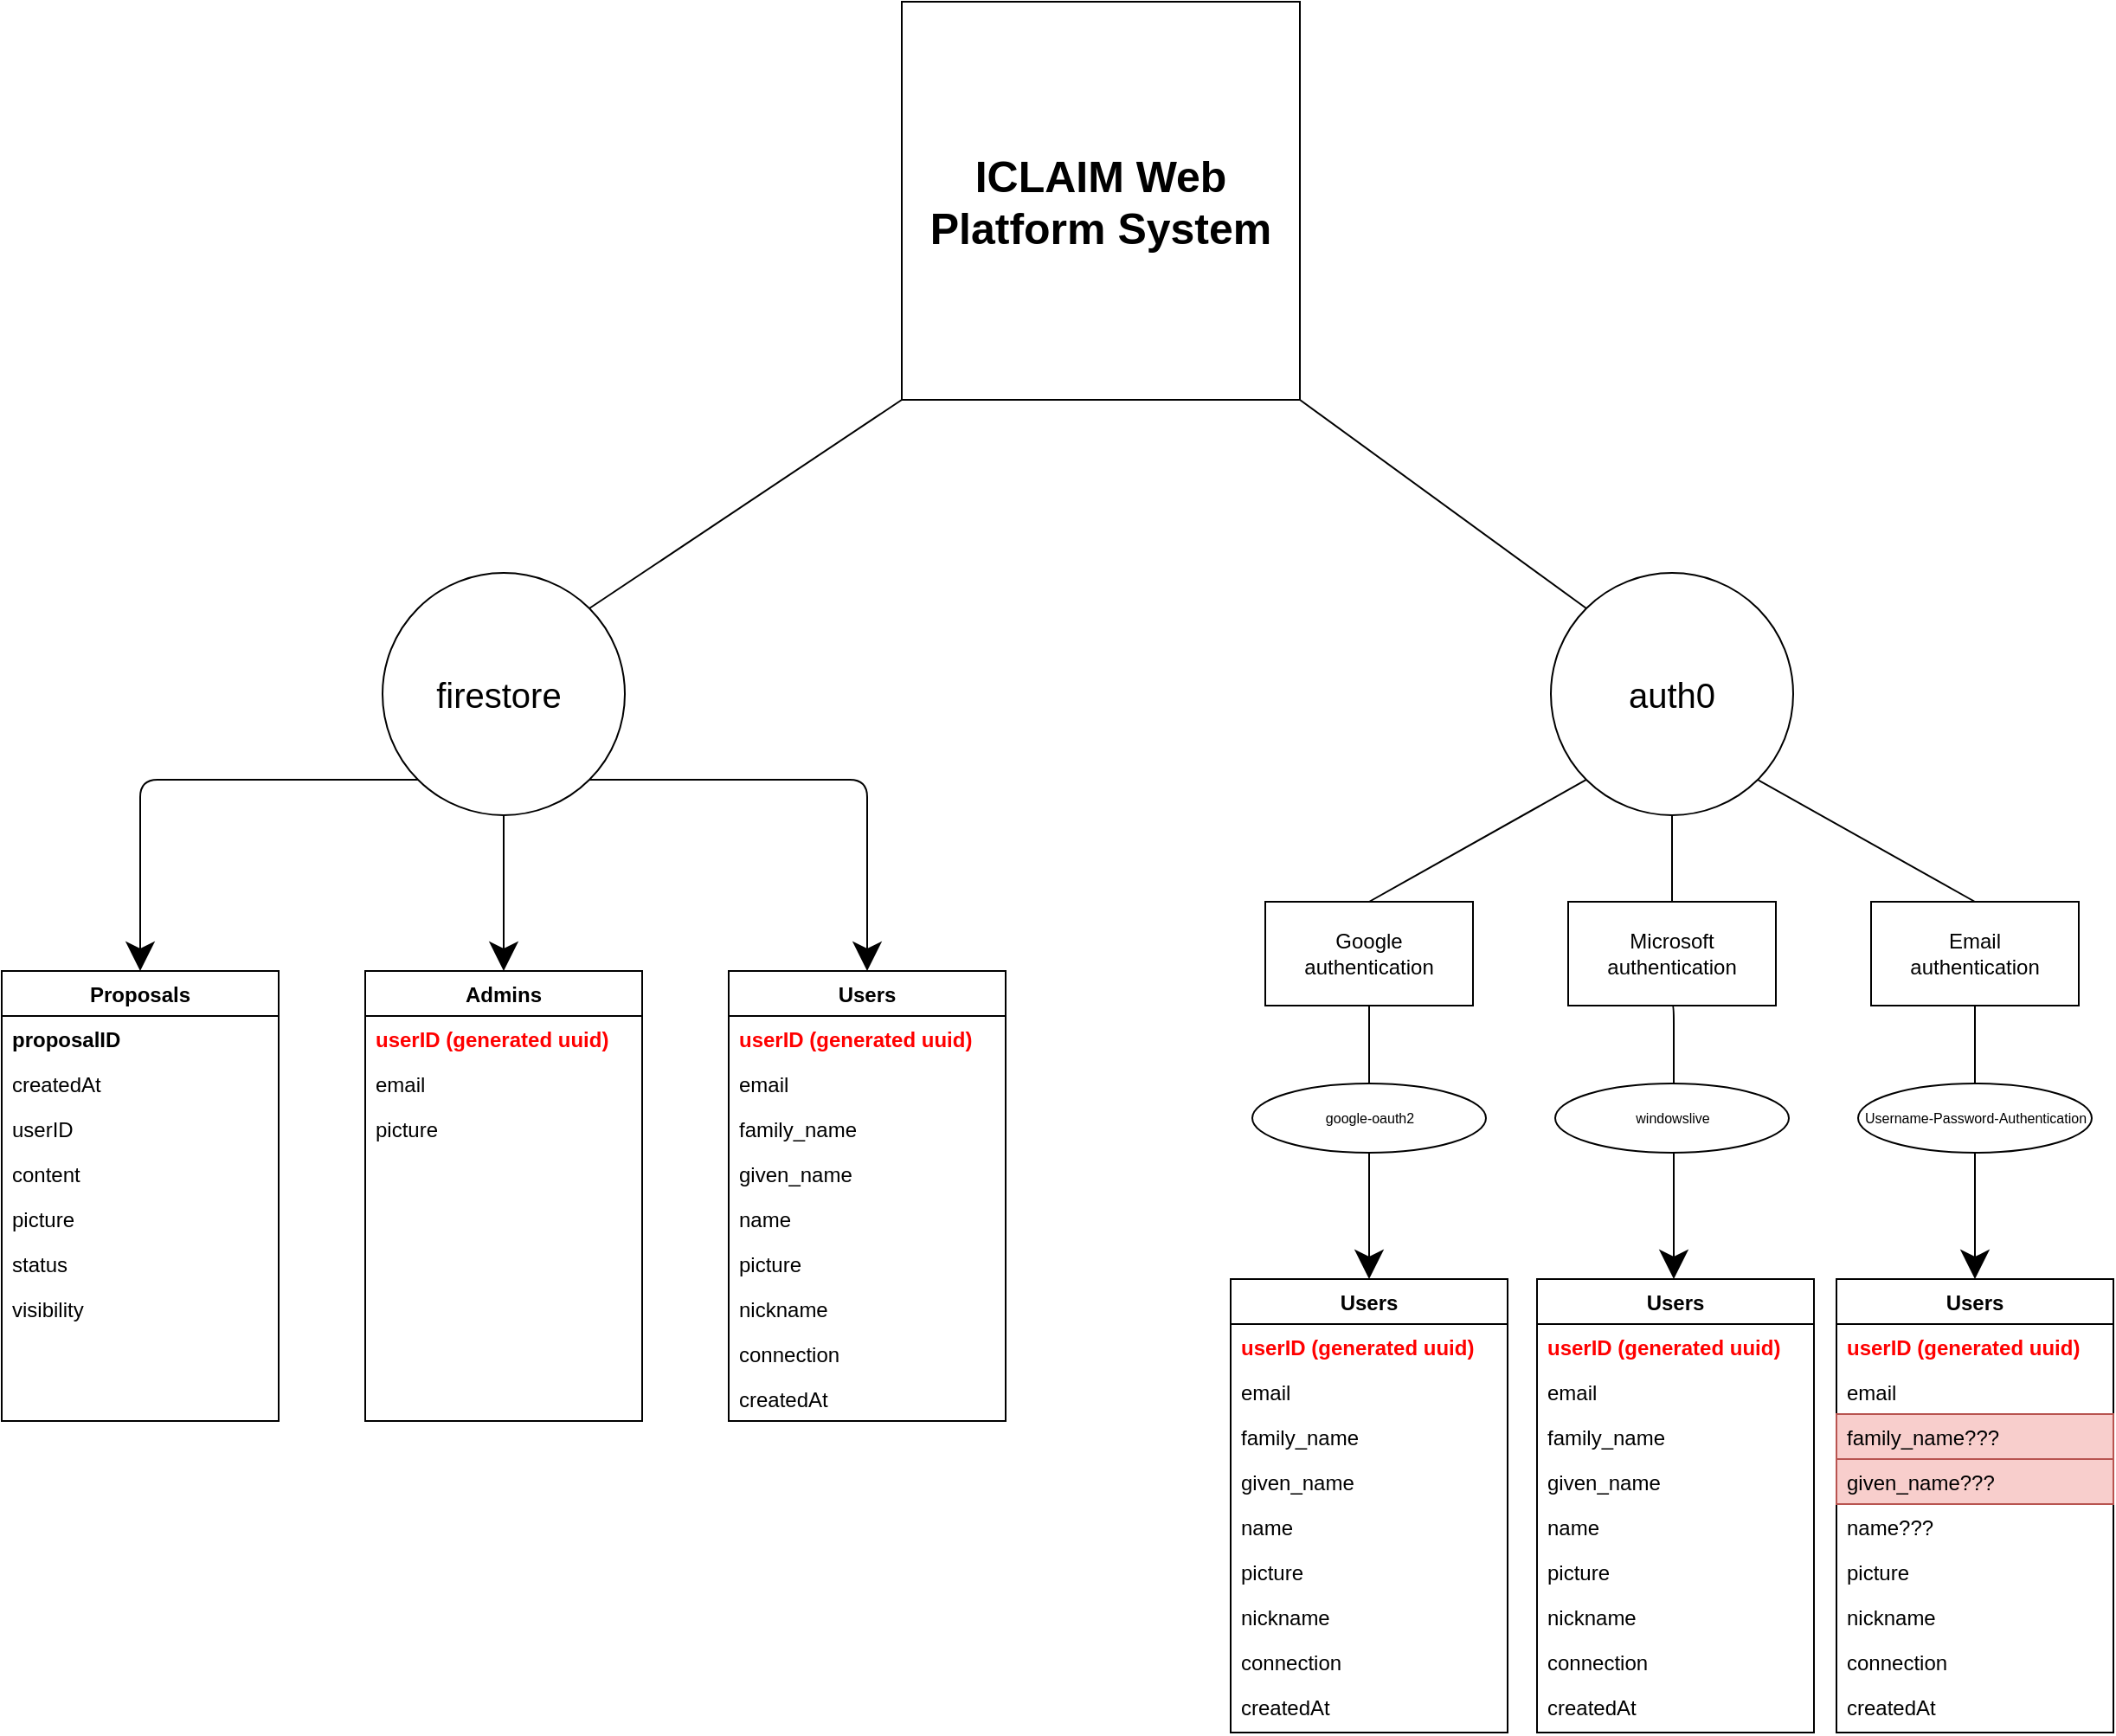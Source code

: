<mxfile version="15.4.1" type="github">
  <diagram id="C5RBs43oDa-KdzZeNtuy" name="Page-1">
    <mxGraphModel dx="1807" dy="1753" grid="1" gridSize="10" guides="1" tooltips="1" connect="1" arrows="1" fold="1" page="1" pageScale="1" pageWidth="827" pageHeight="1169" math="0" shadow="0">
      <root>
        <mxCell id="WIyWlLk6GJQsqaUBKTNV-0" />
        <mxCell id="WIyWlLk6GJQsqaUBKTNV-1" parent="WIyWlLk6GJQsqaUBKTNV-0" />
        <mxCell id="mBqJHZcOA5LG5bO_AFRF-16" style="edgeStyle=none;orthogonalLoop=1;jettySize=auto;html=1;exitX=0.5;exitY=1;exitDx=0;exitDy=0;entryX=0.5;entryY=0;entryDx=0;entryDy=0;fontSize=12;endArrow=none;startSize=14;endSize=14;sourcePerimeterSpacing=8;targetPerimeterSpacing=8;" parent="WIyWlLk6GJQsqaUBKTNV-1" source="mBqJHZcOA5LG5bO_AFRF-1" target="mBqJHZcOA5LG5bO_AFRF-15" edge="1">
          <mxGeometry relative="1" as="geometry" />
        </mxCell>
        <mxCell id="mBqJHZcOA5LG5bO_AFRF-1" value="auth0" style="ellipse;whiteSpace=wrap;html=1;aspect=fixed;hachureGap=4;pointerEvents=0;fontSize=20;" parent="WIyWlLk6GJQsqaUBKTNV-1" vertex="1">
          <mxGeometry x="695" y="250" width="140" height="140" as="geometry" />
        </mxCell>
        <mxCell id="mBqJHZcOA5LG5bO_AFRF-2" value="Users" style="swimlane;fontStyle=1;align=center;verticalAlign=top;childLayout=stackLayout;horizontal=1;startSize=26;horizontalStack=0;resizeParent=1;resizeLast=0;collapsible=1;marginBottom=0;rounded=0;shadow=0;strokeWidth=1;" parent="WIyWlLk6GJQsqaUBKTNV-1" vertex="1">
          <mxGeometry x="510" y="658" width="160" height="262" as="geometry">
            <mxRectangle x="230" y="140" width="160" height="26" as="alternateBounds" />
          </mxGeometry>
        </mxCell>
        <mxCell id="mBqJHZcOA5LG5bO_AFRF-104" value="userID (generated uuid)" style="text;align=left;verticalAlign=top;spacingLeft=4;spacingRight=4;overflow=hidden;rotatable=0;points=[[0,0.5],[1,0.5]];portConstraint=eastwest;rounded=0;shadow=0;html=0;fontStyle=1;fontColor=#FF0000;" parent="mBqJHZcOA5LG5bO_AFRF-2" vertex="1">
          <mxGeometry y="26" width="160" height="26" as="geometry" />
        </mxCell>
        <mxCell id="mBqJHZcOA5LG5bO_AFRF-3" value="email" style="text;align=left;verticalAlign=top;spacingLeft=4;spacingRight=4;overflow=hidden;rotatable=0;points=[[0,0.5],[1,0.5]];portConstraint=eastwest;" parent="mBqJHZcOA5LG5bO_AFRF-2" vertex="1">
          <mxGeometry y="52" width="160" height="26" as="geometry" />
        </mxCell>
        <mxCell id="mBqJHZcOA5LG5bO_AFRF-29" value="family_name" style="text;align=left;verticalAlign=top;spacingLeft=4;spacingRight=4;overflow=hidden;rotatable=0;points=[[0,0.5],[1,0.5]];portConstraint=eastwest;rounded=0;shadow=0;html=0;" parent="mBqJHZcOA5LG5bO_AFRF-2" vertex="1">
          <mxGeometry y="78" width="160" height="26" as="geometry" />
        </mxCell>
        <mxCell id="mBqJHZcOA5LG5bO_AFRF-4" value="given_name" style="text;align=left;verticalAlign=top;spacingLeft=4;spacingRight=4;overflow=hidden;rotatable=0;points=[[0,0.5],[1,0.5]];portConstraint=eastwest;rounded=0;shadow=0;html=0;" parent="mBqJHZcOA5LG5bO_AFRF-2" vertex="1">
          <mxGeometry y="104" width="160" height="26" as="geometry" />
        </mxCell>
        <mxCell id="mBqJHZcOA5LG5bO_AFRF-5" value="name" style="text;align=left;verticalAlign=top;spacingLeft=4;spacingRight=4;overflow=hidden;rotatable=0;points=[[0,0.5],[1,0.5]];portConstraint=eastwest;rounded=0;shadow=0;html=0;" parent="mBqJHZcOA5LG5bO_AFRF-2" vertex="1">
          <mxGeometry y="130" width="160" height="26" as="geometry" />
        </mxCell>
        <mxCell id="mBqJHZcOA5LG5bO_AFRF-36" value="picture" style="text;align=left;verticalAlign=top;spacingLeft=4;spacingRight=4;overflow=hidden;rotatable=0;points=[[0,0.5],[1,0.5]];portConstraint=eastwest;rounded=0;shadow=0;html=0;" parent="mBqJHZcOA5LG5bO_AFRF-2" vertex="1">
          <mxGeometry y="156" width="160" height="26" as="geometry" />
        </mxCell>
        <mxCell id="mBqJHZcOA5LG5bO_AFRF-38" value="nickname" style="text;align=left;verticalAlign=top;spacingLeft=4;spacingRight=4;overflow=hidden;rotatable=0;points=[[0,0.5],[1,0.5]];portConstraint=eastwest;rounded=0;shadow=0;html=0;" parent="mBqJHZcOA5LG5bO_AFRF-2" vertex="1">
          <mxGeometry y="182" width="160" height="26" as="geometry" />
        </mxCell>
        <mxCell id="mBqJHZcOA5LG5bO_AFRF-47" value="connection" style="text;align=left;verticalAlign=top;spacingLeft=4;spacingRight=4;overflow=hidden;rotatable=0;points=[[0,0.5],[1,0.5]];portConstraint=eastwest;rounded=0;shadow=0;html=0;" parent="mBqJHZcOA5LG5bO_AFRF-2" vertex="1">
          <mxGeometry y="208" width="160" height="26" as="geometry" />
        </mxCell>
        <mxCell id="mBqJHZcOA5LG5bO_AFRF-77" value="createdAt" style="text;align=left;verticalAlign=top;spacingLeft=4;spacingRight=4;overflow=hidden;rotatable=0;points=[[0,0.5],[1,0.5]];portConstraint=eastwest;rounded=0;shadow=0;html=0;" parent="mBqJHZcOA5LG5bO_AFRF-2" vertex="1">
          <mxGeometry y="234" width="160" height="26" as="geometry" />
        </mxCell>
        <mxCell id="mBqJHZcOA5LG5bO_AFRF-13" value="" style="group" parent="WIyWlLk6GJQsqaUBKTNV-1" vertex="1" connectable="0">
          <mxGeometry x="530" y="440" width="120" height="60" as="geometry" />
        </mxCell>
        <mxCell id="mBqJHZcOA5LG5bO_AFRF-10" value="" style="rounded=0;whiteSpace=wrap;html=1;hachureGap=4;pointerEvents=0;fontSize=20;" parent="mBqJHZcOA5LG5bO_AFRF-13" vertex="1">
          <mxGeometry width="120" height="60" as="geometry" />
        </mxCell>
        <mxCell id="mBqJHZcOA5LG5bO_AFRF-12" value="Google authentication" style="text;html=1;strokeColor=none;fillColor=none;align=center;verticalAlign=middle;whiteSpace=wrap;rounded=0;hachureGap=4;pointerEvents=0;fontSize=12;" parent="mBqJHZcOA5LG5bO_AFRF-13" vertex="1">
          <mxGeometry x="40" y="20" width="40" height="20" as="geometry" />
        </mxCell>
        <mxCell id="mBqJHZcOA5LG5bO_AFRF-14" value="" style="endArrow=none;html=1;fontSize=12;startSize=14;endSize=14;sourcePerimeterSpacing=8;targetPerimeterSpacing=8;entryX=0;entryY=1;entryDx=0;entryDy=0;exitX=0.5;exitY=0;exitDx=0;exitDy=0;" parent="WIyWlLk6GJQsqaUBKTNV-1" source="mBqJHZcOA5LG5bO_AFRF-10" target="mBqJHZcOA5LG5bO_AFRF-1" edge="1">
          <mxGeometry width="50" height="50" relative="1" as="geometry">
            <mxPoint x="680" y="380" as="sourcePoint" />
            <mxPoint x="730" y="330" as="targetPoint" />
          </mxGeometry>
        </mxCell>
        <mxCell id="mBqJHZcOA5LG5bO_AFRF-18" value="" style="group" parent="WIyWlLk6GJQsqaUBKTNV-1" vertex="1" connectable="0">
          <mxGeometry x="705" y="440" width="120" height="60" as="geometry" />
        </mxCell>
        <mxCell id="mBqJHZcOA5LG5bO_AFRF-15" value="" style="rounded=0;whiteSpace=wrap;html=1;hachureGap=4;pointerEvents=0;fontSize=20;" parent="mBqJHZcOA5LG5bO_AFRF-18" vertex="1">
          <mxGeometry width="120" height="60" as="geometry" />
        </mxCell>
        <mxCell id="mBqJHZcOA5LG5bO_AFRF-17" value="Microsoft authentication" style="text;html=1;strokeColor=none;fillColor=none;align=center;verticalAlign=middle;whiteSpace=wrap;rounded=0;hachureGap=4;pointerEvents=0;fontSize=12;" parent="mBqJHZcOA5LG5bO_AFRF-18" vertex="1">
          <mxGeometry x="40" y="20" width="40" height="20" as="geometry" />
        </mxCell>
        <mxCell id="mBqJHZcOA5LG5bO_AFRF-19" value="" style="group" parent="WIyWlLk6GJQsqaUBKTNV-1" vertex="1" connectable="0">
          <mxGeometry x="880" y="440" width="120" height="60" as="geometry" />
        </mxCell>
        <mxCell id="mBqJHZcOA5LG5bO_AFRF-20" value="" style="rounded=0;whiteSpace=wrap;html=1;hachureGap=4;pointerEvents=0;fontSize=20;" parent="mBqJHZcOA5LG5bO_AFRF-19" vertex="1">
          <mxGeometry width="120" height="60" as="geometry" />
        </mxCell>
        <mxCell id="mBqJHZcOA5LG5bO_AFRF-21" value="Email authentication" style="text;html=1;strokeColor=none;fillColor=none;align=center;verticalAlign=middle;whiteSpace=wrap;rounded=0;hachureGap=4;pointerEvents=0;fontSize=12;" parent="mBqJHZcOA5LG5bO_AFRF-19" vertex="1">
          <mxGeometry x="40" y="20" width="40" height="20" as="geometry" />
        </mxCell>
        <mxCell id="mBqJHZcOA5LG5bO_AFRF-22" style="edgeStyle=none;orthogonalLoop=1;jettySize=auto;html=1;exitX=0.5;exitY=0;exitDx=0;exitDy=0;entryX=1;entryY=1;entryDx=0;entryDy=0;fontSize=12;endArrow=none;startSize=14;endSize=14;sourcePerimeterSpacing=8;targetPerimeterSpacing=8;" parent="WIyWlLk6GJQsqaUBKTNV-1" source="mBqJHZcOA5LG5bO_AFRF-20" target="mBqJHZcOA5LG5bO_AFRF-1" edge="1">
          <mxGeometry relative="1" as="geometry" />
        </mxCell>
        <mxCell id="mBqJHZcOA5LG5bO_AFRF-24" style="edgeStyle=none;orthogonalLoop=1;jettySize=auto;html=1;exitX=1;exitY=1;exitDx=0;exitDy=0;entryX=0;entryY=0;entryDx=0;entryDy=0;fontSize=12;endArrow=none;startSize=14;endSize=14;sourcePerimeterSpacing=8;targetPerimeterSpacing=8;" parent="WIyWlLk6GJQsqaUBKTNV-1" source="mBqJHZcOA5LG5bO_AFRF-23" target="mBqJHZcOA5LG5bO_AFRF-1" edge="1">
          <mxGeometry relative="1" as="geometry" />
        </mxCell>
        <mxCell id="mBqJHZcOA5LG5bO_AFRF-26" style="edgeStyle=none;orthogonalLoop=1;jettySize=auto;html=1;exitX=0;exitY=1;exitDx=0;exitDy=0;entryX=1;entryY=0;entryDx=0;entryDy=0;fontSize=12;endArrow=none;startSize=14;endSize=14;sourcePerimeterSpacing=8;targetPerimeterSpacing=8;" parent="WIyWlLk6GJQsqaUBKTNV-1" source="mBqJHZcOA5LG5bO_AFRF-23" target="mBqJHZcOA5LG5bO_AFRF-25" edge="1">
          <mxGeometry relative="1" as="geometry" />
        </mxCell>
        <mxCell id="mBqJHZcOA5LG5bO_AFRF-23" value="&lt;font style=&quot;font-size: 25px&quot;&gt;&lt;b&gt;ICLAIM Web Platform System&lt;/b&gt;&lt;/font&gt;" style="whiteSpace=wrap;html=1;aspect=fixed;hachureGap=4;pointerEvents=0;fontSize=12;" parent="WIyWlLk6GJQsqaUBKTNV-1" vertex="1">
          <mxGeometry x="320" y="-80" width="230" height="230" as="geometry" />
        </mxCell>
        <mxCell id="mBqJHZcOA5LG5bO_AFRF-93" style="edgeStyle=segmentEdgeStyle;orthogonalLoop=1;jettySize=auto;html=1;exitX=1;exitY=1;exitDx=0;exitDy=0;entryX=0.5;entryY=0;entryDx=0;entryDy=0;fontSize=8;startSize=14;endSize=14;sourcePerimeterSpacing=8;targetPerimeterSpacing=8;" parent="WIyWlLk6GJQsqaUBKTNV-1" source="mBqJHZcOA5LG5bO_AFRF-25" target="mBqJHZcOA5LG5bO_AFRF-84" edge="1">
          <mxGeometry relative="1" as="geometry" />
        </mxCell>
        <mxCell id="mBqJHZcOA5LG5bO_AFRF-108" style="edgeStyle=segmentEdgeStyle;orthogonalLoop=1;jettySize=auto;html=1;exitX=0.5;exitY=1;exitDx=0;exitDy=0;entryX=0.5;entryY=0;entryDx=0;entryDy=0;fontSize=8;startSize=14;endSize=14;sourcePerimeterSpacing=8;targetPerimeterSpacing=8;" parent="WIyWlLk6GJQsqaUBKTNV-1" source="mBqJHZcOA5LG5bO_AFRF-25" target="mBqJHZcOA5LG5bO_AFRF-94" edge="1">
          <mxGeometry relative="1" as="geometry" />
        </mxCell>
        <mxCell id="mBqJHZcOA5LG5bO_AFRF-119" style="edgeStyle=segmentEdgeStyle;orthogonalLoop=1;jettySize=auto;html=1;exitX=0;exitY=1;exitDx=0;exitDy=0;entryX=0.5;entryY=0;entryDx=0;entryDy=0;fontSize=8;startSize=14;endSize=14;sourcePerimeterSpacing=8;targetPerimeterSpacing=8;" parent="WIyWlLk6GJQsqaUBKTNV-1" source="mBqJHZcOA5LG5bO_AFRF-25" target="mBqJHZcOA5LG5bO_AFRF-109" edge="1">
          <mxGeometry relative="1" as="geometry" />
        </mxCell>
        <mxCell id="mBqJHZcOA5LG5bO_AFRF-25" value="firestore&amp;nbsp;" style="ellipse;whiteSpace=wrap;html=1;aspect=fixed;hachureGap=4;pointerEvents=0;fontSize=20;" parent="WIyWlLk6GJQsqaUBKTNV-1" vertex="1">
          <mxGeometry x="20" y="250" width="140" height="140" as="geometry" />
        </mxCell>
        <mxCell id="mBqJHZcOA5LG5bO_AFRF-37" style="edgeStyle=segmentEdgeStyle;orthogonalLoop=1;jettySize=auto;html=1;exitX=0.5;exitY=1;exitDx=0;exitDy=0;entryX=0.5;entryY=0;entryDx=0;entryDy=0;fontSize=12;startSize=14;endSize=14;targetPerimeterSpacing=8;startArrow=none;" parent="WIyWlLk6GJQsqaUBKTNV-1" target="mBqJHZcOA5LG5bO_AFRF-2" edge="1">
          <mxGeometry relative="1" as="geometry">
            <mxPoint x="590" y="585" as="sourcePoint" />
          </mxGeometry>
        </mxCell>
        <mxCell id="mBqJHZcOA5LG5bO_AFRF-46" style="edgeStyle=segmentEdgeStyle;orthogonalLoop=1;jettySize=auto;html=1;exitX=0.5;exitY=1;exitDx=0;exitDy=0;entryX=0.5;entryY=0;entryDx=0;entryDy=0;fontSize=12;startSize=14;endSize=14;sourcePerimeterSpacing=8;targetPerimeterSpacing=8;" parent="WIyWlLk6GJQsqaUBKTNV-1" source="mBqJHZcOA5LG5bO_AFRF-15" edge="1">
          <mxGeometry relative="1" as="geometry">
            <mxPoint x="766" y="658" as="targetPoint" />
          </mxGeometry>
        </mxCell>
        <mxCell id="mBqJHZcOA5LG5bO_AFRF-55" style="edgeStyle=segmentEdgeStyle;orthogonalLoop=1;jettySize=auto;html=1;exitX=0.5;exitY=1;exitDx=0;exitDy=0;fontSize=12;startSize=14;endSize=14;sourcePerimeterSpacing=8;targetPerimeterSpacing=8;entryX=0.5;entryY=0;entryDx=0;entryDy=0;" parent="WIyWlLk6GJQsqaUBKTNV-1" source="mBqJHZcOA5LG5bO_AFRF-20" target="mBqJHZcOA5LG5bO_AFRF-56" edge="1">
          <mxGeometry relative="1" as="geometry">
            <mxPoint x="940" y="640" as="targetPoint" />
          </mxGeometry>
        </mxCell>
        <mxCell id="mBqJHZcOA5LG5bO_AFRF-56" value="Users" style="swimlane;fontStyle=1;align=center;verticalAlign=top;childLayout=stackLayout;horizontal=1;startSize=26;horizontalStack=0;resizeParent=1;resizeLast=0;collapsible=1;marginBottom=0;rounded=0;shadow=0;strokeWidth=1;" parent="WIyWlLk6GJQsqaUBKTNV-1" vertex="1">
          <mxGeometry x="860" y="658" width="160" height="262" as="geometry">
            <mxRectangle x="230" y="140" width="160" height="26" as="alternateBounds" />
          </mxGeometry>
        </mxCell>
        <mxCell id="mBqJHZcOA5LG5bO_AFRF-106" value="userID (generated uuid)" style="text;align=left;verticalAlign=top;spacingLeft=4;spacingRight=4;overflow=hidden;rotatable=0;points=[[0,0.5],[1,0.5]];portConstraint=eastwest;rounded=0;shadow=0;html=0;fontStyle=1;fontColor=#FF0000;" parent="mBqJHZcOA5LG5bO_AFRF-56" vertex="1">
          <mxGeometry y="26" width="160" height="26" as="geometry" />
        </mxCell>
        <mxCell id="mBqJHZcOA5LG5bO_AFRF-57" value="email" style="text;align=left;verticalAlign=top;spacingLeft=4;spacingRight=4;overflow=hidden;rotatable=0;points=[[0,0.5],[1,0.5]];portConstraint=eastwest;" parent="mBqJHZcOA5LG5bO_AFRF-56" vertex="1">
          <mxGeometry y="52" width="160" height="26" as="geometry" />
        </mxCell>
        <mxCell id="mBqJHZcOA5LG5bO_AFRF-59" value="family_name???" style="text;align=left;verticalAlign=top;spacingLeft=4;spacingRight=4;overflow=hidden;rotatable=0;points=[[0,0.5],[1,0.5]];portConstraint=eastwest;rounded=0;shadow=0;html=0;fillColor=#f8cecc;strokeColor=#b85450;" parent="mBqJHZcOA5LG5bO_AFRF-56" vertex="1">
          <mxGeometry y="78" width="160" height="26" as="geometry" />
        </mxCell>
        <mxCell id="mBqJHZcOA5LG5bO_AFRF-60" value="given_name???" style="text;align=left;verticalAlign=top;spacingLeft=4;spacingRight=4;overflow=hidden;rotatable=0;points=[[0,0.5],[1,0.5]];portConstraint=eastwest;rounded=0;shadow=0;html=0;fillColor=#f8cecc;strokeColor=#b85450;" parent="mBqJHZcOA5LG5bO_AFRF-56" vertex="1">
          <mxGeometry y="104" width="160" height="26" as="geometry" />
        </mxCell>
        <mxCell id="mBqJHZcOA5LG5bO_AFRF-61" value="name???" style="text;align=left;verticalAlign=top;spacingLeft=4;spacingRight=4;overflow=hidden;rotatable=0;points=[[0,0.5],[1,0.5]];portConstraint=eastwest;rounded=0;shadow=0;html=0;" parent="mBqJHZcOA5LG5bO_AFRF-56" vertex="1">
          <mxGeometry y="130" width="160" height="26" as="geometry" />
        </mxCell>
        <mxCell id="mBqJHZcOA5LG5bO_AFRF-62" value="picture" style="text;align=left;verticalAlign=top;spacingLeft=4;spacingRight=4;overflow=hidden;rotatable=0;points=[[0,0.5],[1,0.5]];portConstraint=eastwest;rounded=0;shadow=0;html=0;" parent="mBqJHZcOA5LG5bO_AFRF-56" vertex="1">
          <mxGeometry y="156" width="160" height="26" as="geometry" />
        </mxCell>
        <mxCell id="mBqJHZcOA5LG5bO_AFRF-81" value="nickname" style="text;align=left;verticalAlign=top;spacingLeft=4;spacingRight=4;overflow=hidden;rotatable=0;points=[[0,0.5],[1,0.5]];portConstraint=eastwest;rounded=0;shadow=0;html=0;" parent="mBqJHZcOA5LG5bO_AFRF-56" vertex="1">
          <mxGeometry y="182" width="160" height="26" as="geometry" />
        </mxCell>
        <mxCell id="mBqJHZcOA5LG5bO_AFRF-82" value="connection" style="text;align=left;verticalAlign=top;spacingLeft=4;spacingRight=4;overflow=hidden;rotatable=0;points=[[0,0.5],[1,0.5]];portConstraint=eastwest;rounded=0;shadow=0;html=0;" parent="mBqJHZcOA5LG5bO_AFRF-56" vertex="1">
          <mxGeometry y="208" width="160" height="26" as="geometry" />
        </mxCell>
        <mxCell id="mBqJHZcOA5LG5bO_AFRF-83" value="createdAt" style="text;align=left;verticalAlign=top;spacingLeft=4;spacingRight=4;overflow=hidden;rotatable=0;points=[[0,0.5],[1,0.5]];portConstraint=eastwest;rounded=0;shadow=0;html=0;" parent="mBqJHZcOA5LG5bO_AFRF-56" vertex="1">
          <mxGeometry y="234" width="160" height="26" as="geometry" />
        </mxCell>
        <mxCell id="mBqJHZcOA5LG5bO_AFRF-65" value="" style="edgeStyle=segmentEdgeStyle;orthogonalLoop=1;jettySize=auto;html=1;exitX=0.5;exitY=1;exitDx=0;exitDy=0;entryX=0.5;entryY=0;entryDx=0;entryDy=0;fontSize=12;startSize=14;endSize=14;sourcePerimeterSpacing=8;endArrow=none;" parent="WIyWlLk6GJQsqaUBKTNV-1" source="mBqJHZcOA5LG5bO_AFRF-10" edge="1">
          <mxGeometry relative="1" as="geometry">
            <mxPoint x="590" y="500" as="sourcePoint" />
            <mxPoint x="590" y="545" as="targetPoint" />
          </mxGeometry>
        </mxCell>
        <mxCell id="mBqJHZcOA5LG5bO_AFRF-66" value="&lt;font style=&quot;font-size: 8px;&quot;&gt;Username-Password-Authentication&lt;/font&gt;" style="ellipse;whiteSpace=wrap;html=1;hachureGap=4;pointerEvents=0;fontSize=8;" parent="WIyWlLk6GJQsqaUBKTNV-1" vertex="1">
          <mxGeometry x="872.5" y="545" width="135" height="40" as="geometry" />
        </mxCell>
        <mxCell id="mBqJHZcOA5LG5bO_AFRF-67" value="&lt;font style=&quot;font-size: 8px&quot;&gt;google-oauth2&lt;/font&gt;" style="ellipse;whiteSpace=wrap;html=1;hachureGap=4;pointerEvents=0;fontSize=8;" parent="WIyWlLk6GJQsqaUBKTNV-1" vertex="1">
          <mxGeometry x="522.5" y="545" width="135" height="40" as="geometry" />
        </mxCell>
        <mxCell id="mBqJHZcOA5LG5bO_AFRF-68" value="&lt;font style=&quot;font-size: 8px&quot;&gt;windowslive&lt;/font&gt;" style="ellipse;whiteSpace=wrap;html=1;hachureGap=4;pointerEvents=0;fontSize=8;" parent="WIyWlLk6GJQsqaUBKTNV-1" vertex="1">
          <mxGeometry x="697.5" y="545" width="135" height="40" as="geometry" />
        </mxCell>
        <mxCell id="mBqJHZcOA5LG5bO_AFRF-69" value="Users" style="swimlane;fontStyle=1;align=center;verticalAlign=top;childLayout=stackLayout;horizontal=1;startSize=26;horizontalStack=0;resizeParent=1;resizeLast=0;collapsible=1;marginBottom=0;rounded=0;shadow=0;strokeWidth=1;" parent="WIyWlLk6GJQsqaUBKTNV-1" vertex="1">
          <mxGeometry x="687" y="658" width="160" height="262" as="geometry">
            <mxRectangle x="230" y="140" width="160" height="26" as="alternateBounds" />
          </mxGeometry>
        </mxCell>
        <mxCell id="mBqJHZcOA5LG5bO_AFRF-105" value="userID (generated uuid)" style="text;align=left;verticalAlign=top;spacingLeft=4;spacingRight=4;overflow=hidden;rotatable=0;points=[[0,0.5],[1,0.5]];portConstraint=eastwest;rounded=0;shadow=0;html=0;fontStyle=1;fontColor=#FF0000;" parent="mBqJHZcOA5LG5bO_AFRF-69" vertex="1">
          <mxGeometry y="26" width="160" height="26" as="geometry" />
        </mxCell>
        <mxCell id="mBqJHZcOA5LG5bO_AFRF-70" value="email" style="text;align=left;verticalAlign=top;spacingLeft=4;spacingRight=4;overflow=hidden;rotatable=0;points=[[0,0.5],[1,0.5]];portConstraint=eastwest;" parent="mBqJHZcOA5LG5bO_AFRF-69" vertex="1">
          <mxGeometry y="52" width="160" height="26" as="geometry" />
        </mxCell>
        <mxCell id="mBqJHZcOA5LG5bO_AFRF-71" value="family_name" style="text;align=left;verticalAlign=top;spacingLeft=4;spacingRight=4;overflow=hidden;rotatable=0;points=[[0,0.5],[1,0.5]];portConstraint=eastwest;rounded=0;shadow=0;html=0;" parent="mBqJHZcOA5LG5bO_AFRF-69" vertex="1">
          <mxGeometry y="78" width="160" height="26" as="geometry" />
        </mxCell>
        <mxCell id="mBqJHZcOA5LG5bO_AFRF-72" value="given_name" style="text;align=left;verticalAlign=top;spacingLeft=4;spacingRight=4;overflow=hidden;rotatable=0;points=[[0,0.5],[1,0.5]];portConstraint=eastwest;rounded=0;shadow=0;html=0;" parent="mBqJHZcOA5LG5bO_AFRF-69" vertex="1">
          <mxGeometry y="104" width="160" height="26" as="geometry" />
        </mxCell>
        <mxCell id="mBqJHZcOA5LG5bO_AFRF-73" value="name" style="text;align=left;verticalAlign=top;spacingLeft=4;spacingRight=4;overflow=hidden;rotatable=0;points=[[0,0.5],[1,0.5]];portConstraint=eastwest;rounded=0;shadow=0;html=0;" parent="mBqJHZcOA5LG5bO_AFRF-69" vertex="1">
          <mxGeometry y="130" width="160" height="26" as="geometry" />
        </mxCell>
        <mxCell id="mBqJHZcOA5LG5bO_AFRF-74" value="picture" style="text;align=left;verticalAlign=top;spacingLeft=4;spacingRight=4;overflow=hidden;rotatable=0;points=[[0,0.5],[1,0.5]];portConstraint=eastwest;rounded=0;shadow=0;html=0;" parent="mBqJHZcOA5LG5bO_AFRF-69" vertex="1">
          <mxGeometry y="156" width="160" height="26" as="geometry" />
        </mxCell>
        <mxCell id="mBqJHZcOA5LG5bO_AFRF-75" value="nickname" style="text;align=left;verticalAlign=top;spacingLeft=4;spacingRight=4;overflow=hidden;rotatable=0;points=[[0,0.5],[1,0.5]];portConstraint=eastwest;rounded=0;shadow=0;html=0;" parent="mBqJHZcOA5LG5bO_AFRF-69" vertex="1">
          <mxGeometry y="182" width="160" height="26" as="geometry" />
        </mxCell>
        <mxCell id="mBqJHZcOA5LG5bO_AFRF-78" value="connection" style="text;align=left;verticalAlign=top;spacingLeft=4;spacingRight=4;overflow=hidden;rotatable=0;points=[[0,0.5],[1,0.5]];portConstraint=eastwest;rounded=0;shadow=0;html=0;" parent="mBqJHZcOA5LG5bO_AFRF-69" vertex="1">
          <mxGeometry y="208" width="160" height="26" as="geometry" />
        </mxCell>
        <mxCell id="mBqJHZcOA5LG5bO_AFRF-79" value="createdAt" style="text;align=left;verticalAlign=top;spacingLeft=4;spacingRight=4;overflow=hidden;rotatable=0;points=[[0,0.5],[1,0.5]];portConstraint=eastwest;rounded=0;shadow=0;html=0;" parent="mBqJHZcOA5LG5bO_AFRF-69" vertex="1">
          <mxGeometry y="234" width="160" height="26" as="geometry" />
        </mxCell>
        <mxCell id="mBqJHZcOA5LG5bO_AFRF-84" value="Users" style="swimlane;fontStyle=1;align=center;verticalAlign=top;childLayout=stackLayout;horizontal=1;startSize=26;horizontalStack=0;resizeParent=1;resizeLast=0;collapsible=1;marginBottom=0;rounded=0;shadow=0;strokeWidth=1;" parent="WIyWlLk6GJQsqaUBKTNV-1" vertex="1">
          <mxGeometry x="220" y="480" width="160" height="260" as="geometry">
            <mxRectangle x="230" y="140" width="160" height="26" as="alternateBounds" />
          </mxGeometry>
        </mxCell>
        <mxCell id="mBqJHZcOA5LG5bO_AFRF-103" value="userID (generated uuid)" style="text;align=left;verticalAlign=top;spacingLeft=4;spacingRight=4;overflow=hidden;rotatable=0;points=[[0,0.5],[1,0.5]];portConstraint=eastwest;rounded=0;shadow=0;html=0;fontStyle=1;fontColor=#FF0000;" parent="mBqJHZcOA5LG5bO_AFRF-84" vertex="1">
          <mxGeometry y="26" width="160" height="26" as="geometry" />
        </mxCell>
        <mxCell id="mBqJHZcOA5LG5bO_AFRF-85" value="email" style="text;align=left;verticalAlign=top;spacingLeft=4;spacingRight=4;overflow=hidden;rotatable=0;points=[[0,0.5],[1,0.5]];portConstraint=eastwest;" parent="mBqJHZcOA5LG5bO_AFRF-84" vertex="1">
          <mxGeometry y="52" width="160" height="26" as="geometry" />
        </mxCell>
        <mxCell id="mBqJHZcOA5LG5bO_AFRF-86" value="family_name" style="text;align=left;verticalAlign=top;spacingLeft=4;spacingRight=4;overflow=hidden;rotatable=0;points=[[0,0.5],[1,0.5]];portConstraint=eastwest;rounded=0;shadow=0;html=0;" parent="mBqJHZcOA5LG5bO_AFRF-84" vertex="1">
          <mxGeometry y="78" width="160" height="26" as="geometry" />
        </mxCell>
        <mxCell id="mBqJHZcOA5LG5bO_AFRF-87" value="given_name" style="text;align=left;verticalAlign=top;spacingLeft=4;spacingRight=4;overflow=hidden;rotatable=0;points=[[0,0.5],[1,0.5]];portConstraint=eastwest;rounded=0;shadow=0;html=0;" parent="mBqJHZcOA5LG5bO_AFRF-84" vertex="1">
          <mxGeometry y="104" width="160" height="26" as="geometry" />
        </mxCell>
        <mxCell id="mBqJHZcOA5LG5bO_AFRF-88" value="name" style="text;align=left;verticalAlign=top;spacingLeft=4;spacingRight=4;overflow=hidden;rotatable=0;points=[[0,0.5],[1,0.5]];portConstraint=eastwest;rounded=0;shadow=0;html=0;" parent="mBqJHZcOA5LG5bO_AFRF-84" vertex="1">
          <mxGeometry y="130" width="160" height="26" as="geometry" />
        </mxCell>
        <mxCell id="mBqJHZcOA5LG5bO_AFRF-89" value="picture" style="text;align=left;verticalAlign=top;spacingLeft=4;spacingRight=4;overflow=hidden;rotatable=0;points=[[0,0.5],[1,0.5]];portConstraint=eastwest;rounded=0;shadow=0;html=0;" parent="mBqJHZcOA5LG5bO_AFRF-84" vertex="1">
          <mxGeometry y="156" width="160" height="26" as="geometry" />
        </mxCell>
        <mxCell id="mBqJHZcOA5LG5bO_AFRF-90" value="nickname" style="text;align=left;verticalAlign=top;spacingLeft=4;spacingRight=4;overflow=hidden;rotatable=0;points=[[0,0.5],[1,0.5]];portConstraint=eastwest;rounded=0;shadow=0;html=0;" parent="mBqJHZcOA5LG5bO_AFRF-84" vertex="1">
          <mxGeometry y="182" width="160" height="26" as="geometry" />
        </mxCell>
        <mxCell id="mBqJHZcOA5LG5bO_AFRF-91" value="connection" style="text;align=left;verticalAlign=top;spacingLeft=4;spacingRight=4;overflow=hidden;rotatable=0;points=[[0,0.5],[1,0.5]];portConstraint=eastwest;rounded=0;shadow=0;html=0;" parent="mBqJHZcOA5LG5bO_AFRF-84" vertex="1">
          <mxGeometry y="208" width="160" height="26" as="geometry" />
        </mxCell>
        <mxCell id="mBqJHZcOA5LG5bO_AFRF-92" value="createdAt" style="text;align=left;verticalAlign=top;spacingLeft=4;spacingRight=4;overflow=hidden;rotatable=0;points=[[0,0.5],[1,0.5]];portConstraint=eastwest;rounded=0;shadow=0;html=0;" parent="mBqJHZcOA5LG5bO_AFRF-84" vertex="1">
          <mxGeometry y="234" width="160" height="26" as="geometry" />
        </mxCell>
        <mxCell id="mBqJHZcOA5LG5bO_AFRF-94" value="Admins" style="swimlane;fontStyle=1;align=center;verticalAlign=top;childLayout=stackLayout;horizontal=1;startSize=26;horizontalStack=0;resizeParent=1;resizeLast=0;collapsible=1;marginBottom=0;rounded=0;shadow=0;strokeWidth=1;" parent="WIyWlLk6GJQsqaUBKTNV-1" vertex="1">
          <mxGeometry x="10" y="480" width="160" height="260" as="geometry">
            <mxRectangle x="230" y="140" width="160" height="26" as="alternateBounds" />
          </mxGeometry>
        </mxCell>
        <mxCell id="mBqJHZcOA5LG5bO_AFRF-107" value="userID (generated uuid)" style="text;align=left;verticalAlign=top;spacingLeft=4;spacingRight=4;overflow=hidden;rotatable=0;points=[[0,0.5],[1,0.5]];portConstraint=eastwest;rounded=0;shadow=0;html=0;fontStyle=1;fontColor=#FF0000;" parent="mBqJHZcOA5LG5bO_AFRF-94" vertex="1">
          <mxGeometry y="26" width="160" height="26" as="geometry" />
        </mxCell>
        <mxCell id="mBqJHZcOA5LG5bO_AFRF-95" value="email" style="text;align=left;verticalAlign=top;spacingLeft=4;spacingRight=4;overflow=hidden;rotatable=0;points=[[0,0.5],[1,0.5]];portConstraint=eastwest;" parent="mBqJHZcOA5LG5bO_AFRF-94" vertex="1">
          <mxGeometry y="52" width="160" height="26" as="geometry" />
        </mxCell>
        <mxCell id="mBqJHZcOA5LG5bO_AFRF-99" value="picture" style="text;align=left;verticalAlign=top;spacingLeft=4;spacingRight=4;overflow=hidden;rotatable=0;points=[[0,0.5],[1,0.5]];portConstraint=eastwest;rounded=0;shadow=0;html=0;" parent="mBqJHZcOA5LG5bO_AFRF-94" vertex="1">
          <mxGeometry y="78" width="160" height="26" as="geometry" />
        </mxCell>
        <mxCell id="mBqJHZcOA5LG5bO_AFRF-109" value="Proposals" style="swimlane;fontStyle=1;align=center;verticalAlign=top;childLayout=stackLayout;horizontal=1;startSize=26;horizontalStack=0;resizeParent=1;resizeLast=0;collapsible=1;marginBottom=0;rounded=0;shadow=0;strokeWidth=1;" parent="WIyWlLk6GJQsqaUBKTNV-1" vertex="1">
          <mxGeometry x="-200" y="480" width="160" height="260" as="geometry">
            <mxRectangle x="230" y="140" width="160" height="26" as="alternateBounds" />
          </mxGeometry>
        </mxCell>
        <mxCell id="mBqJHZcOA5LG5bO_AFRF-118" value="proposalID" style="text;align=left;verticalAlign=top;spacingLeft=4;spacingRight=4;overflow=hidden;rotatable=0;points=[[0,0.5],[1,0.5]];portConstraint=eastwest;rounded=0;shadow=0;html=0;fontStyle=1" parent="mBqJHZcOA5LG5bO_AFRF-109" vertex="1">
          <mxGeometry y="26" width="160" height="26" as="geometry" />
        </mxCell>
        <mxCell id="mBqJHZcOA5LG5bO_AFRF-121" value="createdAt" style="text;align=left;verticalAlign=top;spacingLeft=4;spacingRight=4;overflow=hidden;rotatable=0;points=[[0,0.5],[1,0.5]];portConstraint=eastwest;rounded=0;shadow=0;html=0;" parent="mBqJHZcOA5LG5bO_AFRF-109" vertex="1">
          <mxGeometry y="52" width="160" height="26" as="geometry" />
        </mxCell>
        <mxCell id="mBqJHZcOA5LG5bO_AFRF-110" value="userID" style="text;align=left;verticalAlign=top;spacingLeft=4;spacingRight=4;overflow=hidden;rotatable=0;points=[[0,0.5],[1,0.5]];portConstraint=eastwest;" parent="mBqJHZcOA5LG5bO_AFRF-109" vertex="1">
          <mxGeometry y="78" width="160" height="26" as="geometry" />
        </mxCell>
        <mxCell id="mBqJHZcOA5LG5bO_AFRF-117" value="content" style="text;align=left;verticalAlign=top;spacingLeft=4;spacingRight=4;overflow=hidden;rotatable=0;points=[[0,0.5],[1,0.5]];portConstraint=eastwest;rounded=0;shadow=0;html=0;" parent="mBqJHZcOA5LG5bO_AFRF-109" vertex="1">
          <mxGeometry y="104" width="160" height="26" as="geometry" />
        </mxCell>
        <mxCell id="mBqJHZcOA5LG5bO_AFRF-120" value="picture" style="text;align=left;verticalAlign=top;spacingLeft=4;spacingRight=4;overflow=hidden;rotatable=0;points=[[0,0.5],[1,0.5]];portConstraint=eastwest;rounded=0;shadow=0;html=0;" parent="mBqJHZcOA5LG5bO_AFRF-109" vertex="1">
          <mxGeometry y="130" width="160" height="26" as="geometry" />
        </mxCell>
        <mxCell id="mBqJHZcOA5LG5bO_AFRF-122" value="status" style="text;align=left;verticalAlign=top;spacingLeft=4;spacingRight=4;overflow=hidden;rotatable=0;points=[[0,0.5],[1,0.5]];portConstraint=eastwest;rounded=0;shadow=0;html=0;" parent="mBqJHZcOA5LG5bO_AFRF-109" vertex="1">
          <mxGeometry y="156" width="160" height="26" as="geometry" />
        </mxCell>
        <mxCell id="mBqJHZcOA5LG5bO_AFRF-123" value="visibility" style="text;align=left;verticalAlign=top;spacingLeft=4;spacingRight=4;overflow=hidden;rotatable=0;points=[[0,0.5],[1,0.5]];portConstraint=eastwest;rounded=0;shadow=0;html=0;" parent="mBqJHZcOA5LG5bO_AFRF-109" vertex="1">
          <mxGeometry y="182" width="160" height="26" as="geometry" />
        </mxCell>
      </root>
    </mxGraphModel>
  </diagram>
</mxfile>
